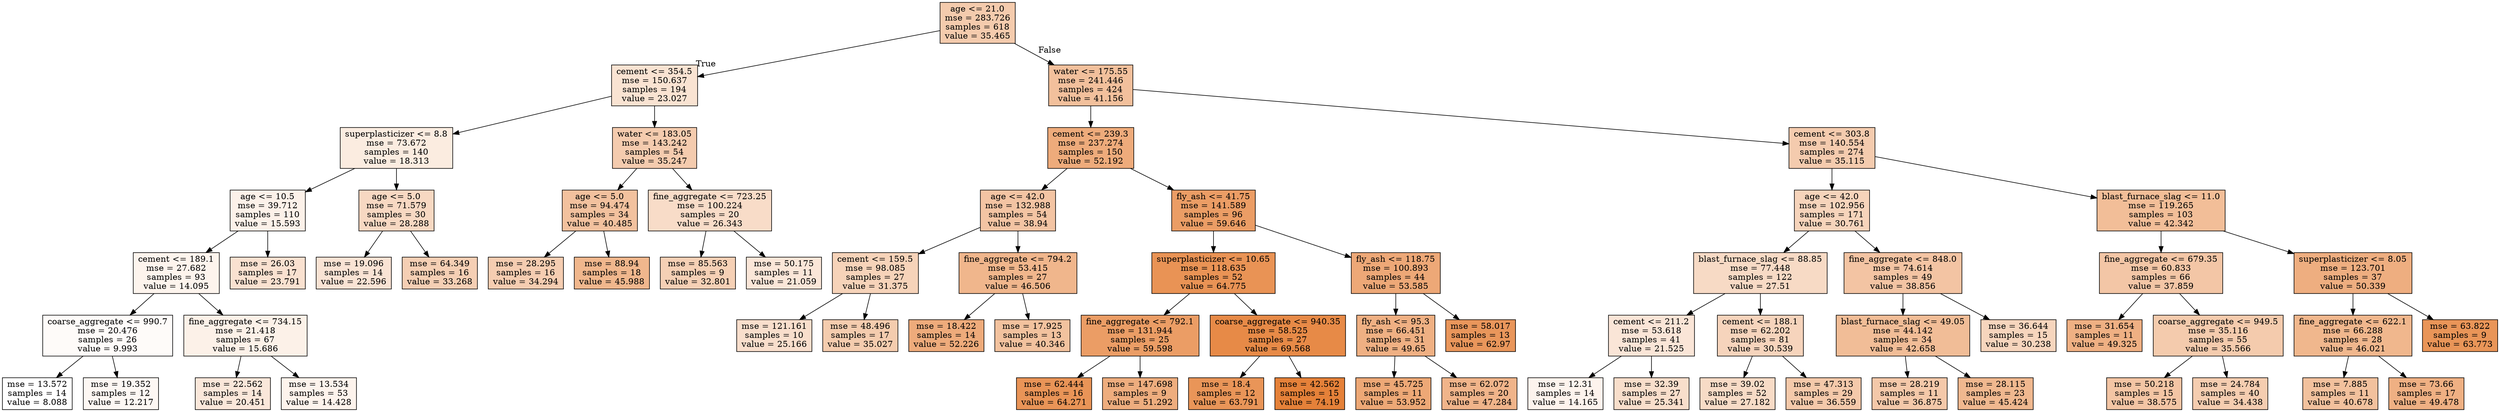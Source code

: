 digraph Tree {
node [shape=box, style="filled", color="black"] ;
0 [label="age <= 21.0\nmse = 283.726\nsamples = 618\nvalue = 35.465", fillcolor="#f4cbad"] ;
1 [label="cement <= 354.5\nmse = 150.637\nsamples = 194\nvalue = 23.027", fillcolor="#f9e3d2"] ;
0 -> 1 [labeldistance=2.5, labelangle=45, headlabel="True"] ;
2 [label="superplasticizer <= 8.8\nmse = 73.672\nsamples = 140\nvalue = 18.313", fillcolor="#fbece0"] ;
1 -> 2 ;
3 [label="age <= 10.5\nmse = 39.712\nsamples = 110\nvalue = 15.593", fillcolor="#fcf1e9"] ;
2 -> 3 ;
4 [label="cement <= 189.1\nmse = 27.682\nsamples = 93\nvalue = 14.095", fillcolor="#fdf4ed"] ;
3 -> 4 ;
5 [label="coarse_aggregate <= 990.7\nmse = 20.476\nsamples = 26\nvalue = 9.993", fillcolor="#fefbf9"] ;
4 -> 5 ;
6 [label="mse = 13.572\nsamples = 14\nvalue = 8.088", fillcolor="#ffffff"] ;
5 -> 6 ;
7 [label="mse = 19.352\nsamples = 12\nvalue = 12.217", fillcolor="#fdf7f3"] ;
5 -> 7 ;
8 [label="fine_aggregate <= 734.15\nmse = 21.418\nsamples = 67\nvalue = 15.686", fillcolor="#fcf1e8"] ;
4 -> 8 ;
9 [label="mse = 22.562\nsamples = 14\nvalue = 20.451", fillcolor="#fae7da"] ;
8 -> 9 ;
10 [label="mse = 13.534\nsamples = 53\nvalue = 14.428", fillcolor="#fdf3ec"] ;
8 -> 10 ;
11 [label="mse = 26.03\nsamples = 17\nvalue = 23.791", fillcolor="#f9e1d0"] ;
3 -> 11 ;
12 [label="age <= 5.0\nmse = 71.579\nsamples = 30\nvalue = 28.288", fillcolor="#f7d8c2"] ;
2 -> 12 ;
13 [label="mse = 19.096\nsamples = 14\nvalue = 22.596", fillcolor="#f9e3d4"] ;
12 -> 13 ;
14 [label="mse = 64.349\nsamples = 16\nvalue = 33.268", fillcolor="#f5cfb4"] ;
12 -> 14 ;
15 [label="water <= 183.05\nmse = 143.242\nsamples = 54\nvalue = 35.247", fillcolor="#f4cbae"] ;
1 -> 15 ;
16 [label="age <= 5.0\nmse = 94.474\nsamples = 34\nvalue = 40.485", fillcolor="#f2c19e"] ;
15 -> 16 ;
17 [label="mse = 28.295\nsamples = 16\nvalue = 34.294", fillcolor="#f5cdb1"] ;
16 -> 17 ;
18 [label="mse = 88.94\nsamples = 18\nvalue = 45.988", fillcolor="#f0b78d"] ;
16 -> 18 ;
19 [label="fine_aggregate <= 723.25\nmse = 100.224\nsamples = 20\nvalue = 26.343", fillcolor="#f8dcc8"] ;
15 -> 19 ;
20 [label="mse = 85.563\nsamples = 9\nvalue = 32.801", fillcolor="#f5d0b5"] ;
19 -> 20 ;
21 [label="mse = 50.175\nsamples = 11\nvalue = 21.059", fillcolor="#fae6d8"] ;
19 -> 21 ;
22 [label="water <= 175.55\nmse = 241.446\nsamples = 424\nvalue = 41.156", fillcolor="#f2c09c"] ;
0 -> 22 [labeldistance=2.5, labelangle=-45, headlabel="False"] ;
23 [label="cement <= 239.3\nmse = 237.274\nsamples = 150\nvalue = 52.192", fillcolor="#eeab7b"] ;
22 -> 23 ;
24 [label="age <= 42.0\nmse = 132.988\nsamples = 54\nvalue = 38.94", fillcolor="#f3c4a3"] ;
23 -> 24 ;
25 [label="cement <= 159.5\nmse = 98.085\nsamples = 27\nvalue = 31.375", fillcolor="#f6d3b9"] ;
24 -> 25 ;
26 [label="mse = 121.161\nsamples = 10\nvalue = 25.166", fillcolor="#f8decc"] ;
25 -> 26 ;
27 [label="mse = 48.496\nsamples = 17\nvalue = 35.027", fillcolor="#f4ccae"] ;
25 -> 27 ;
28 [label="fine_aggregate <= 794.2\nmse = 53.415\nsamples = 27\nvalue = 46.506", fillcolor="#f0b68c"] ;
24 -> 28 ;
29 [label="mse = 18.422\nsamples = 14\nvalue = 52.226", fillcolor="#eeab7b"] ;
28 -> 29 ;
30 [label="mse = 17.925\nsamples = 13\nvalue = 40.346", fillcolor="#f2c29e"] ;
28 -> 30 ;
31 [label="fly_ash <= 41.75\nmse = 141.589\nsamples = 96\nvalue = 59.646", fillcolor="#eb9d65"] ;
23 -> 31 ;
32 [label="superplasticizer <= 10.65\nmse = 118.635\nsamples = 52\nvalue = 64.775", fillcolor="#e99355"] ;
31 -> 32 ;
33 [label="fine_aggregate <= 792.1\nmse = 131.944\nsamples = 25\nvalue = 59.598", fillcolor="#eb9d65"] ;
32 -> 33 ;
34 [label="mse = 62.444\nsamples = 16\nvalue = 64.271", fillcolor="#e99457"] ;
33 -> 34 ;
35 [label="mse = 147.698\nsamples = 9\nvalue = 51.292", fillcolor="#eead7e"] ;
33 -> 35 ;
36 [label="coarse_aggregate <= 940.35\nmse = 58.525\nsamples = 27\nvalue = 69.568", fillcolor="#e78a47"] ;
32 -> 36 ;
37 [label="mse = 18.4\nsamples = 12\nvalue = 63.791", fillcolor="#e99558"] ;
36 -> 37 ;
38 [label="mse = 42.562\nsamples = 15\nvalue = 74.19", fillcolor="#e58139"] ;
36 -> 38 ;
39 [label="fly_ash <= 118.75\nmse = 100.893\nsamples = 44\nvalue = 53.585", fillcolor="#eda877"] ;
31 -> 39 ;
40 [label="fly_ash <= 95.3\nmse = 66.451\nsamples = 31\nvalue = 49.65", fillcolor="#efb083"] ;
39 -> 40 ;
41 [label="mse = 45.725\nsamples = 11\nvalue = 53.952", fillcolor="#eda876"] ;
40 -> 41 ;
42 [label="mse = 62.072\nsamples = 20\nvalue = 47.284", fillcolor="#f0b48a"] ;
40 -> 42 ;
43 [label="mse = 58.017\nsamples = 13\nvalue = 62.97", fillcolor="#e9965b"] ;
39 -> 43 ;
44 [label="cement <= 303.8\nmse = 140.554\nsamples = 274\nvalue = 35.115", fillcolor="#f4cbae"] ;
22 -> 44 ;
45 [label="age <= 42.0\nmse = 102.956\nsamples = 171\nvalue = 30.761", fillcolor="#f6d4bb"] ;
44 -> 45 ;
46 [label="blast_furnace_slag <= 88.85\nmse = 77.448\nsamples = 122\nvalue = 27.51", fillcolor="#f7dac5"] ;
45 -> 46 ;
47 [label="cement <= 211.2\nmse = 53.618\nsamples = 41\nvalue = 21.525", fillcolor="#fae5d7"] ;
46 -> 47 ;
48 [label="mse = 12.31\nsamples = 14\nvalue = 14.165", fillcolor="#fdf3ed"] ;
47 -> 48 ;
49 [label="mse = 32.39\nsamples = 27\nvalue = 25.341", fillcolor="#f8decb"] ;
47 -> 49 ;
50 [label="cement <= 188.1\nmse = 62.202\nsamples = 81\nvalue = 30.539", fillcolor="#f6d4bc"] ;
46 -> 50 ;
51 [label="mse = 39.02\nsamples = 52\nvalue = 27.182", fillcolor="#f7dbc6"] ;
50 -> 51 ;
52 [label="mse = 47.313\nsamples = 29\nvalue = 36.559", fillcolor="#f4c9aa"] ;
50 -> 52 ;
53 [label="fine_aggregate <= 848.0\nmse = 74.614\nsamples = 49\nvalue = 38.856", fillcolor="#f3c4a3"] ;
45 -> 53 ;
54 [label="blast_furnace_slag <= 49.05\nmse = 44.142\nsamples = 34\nvalue = 42.658", fillcolor="#f1bd97"] ;
53 -> 54 ;
55 [label="mse = 28.219\nsamples = 11\nvalue = 36.875", fillcolor="#f4c8a9"] ;
54 -> 55 ;
56 [label="mse = 28.115\nsamples = 23\nvalue = 45.424", fillcolor="#f0b88f"] ;
54 -> 56 ;
57 [label="mse = 36.644\nsamples = 15\nvalue = 30.238", fillcolor="#f6d5bd"] ;
53 -> 57 ;
58 [label="blast_furnace_slag <= 11.0\nmse = 119.265\nsamples = 103\nvalue = 42.342", fillcolor="#f2be98"] ;
44 -> 58 ;
59 [label="fine_aggregate <= 679.35\nmse = 60.833\nsamples = 66\nvalue = 37.859", fillcolor="#f3c6a6"] ;
58 -> 59 ;
60 [label="mse = 31.654\nsamples = 11\nvalue = 49.325", fillcolor="#efb083"] ;
59 -> 60 ;
61 [label="coarse_aggregate <= 949.5\nmse = 35.116\nsamples = 55\nvalue = 35.566", fillcolor="#f4cbad"] ;
59 -> 61 ;
62 [label="mse = 50.218\nsamples = 15\nvalue = 38.575", fillcolor="#f3c5a4"] ;
61 -> 62 ;
63 [label="mse = 24.784\nsamples = 40\nvalue = 34.438", fillcolor="#f5cdb0"] ;
61 -> 63 ;
64 [label="superplasticizer <= 8.05\nmse = 123.701\nsamples = 37\nvalue = 50.339", fillcolor="#eeae80"] ;
58 -> 64 ;
65 [label="fine_aggregate <= 622.1\nmse = 66.288\nsamples = 28\nvalue = 46.021", fillcolor="#f0b78d"] ;
64 -> 65 ;
66 [label="mse = 7.885\nsamples = 11\nvalue = 40.678", fillcolor="#f2c19d"] ;
65 -> 66 ;
67 [label="mse = 73.66\nsamples = 17\nvalue = 49.478", fillcolor="#efb083"] ;
65 -> 67 ;
68 [label="mse = 63.822\nsamples = 9\nvalue = 63.773", fillcolor="#e99558"] ;
64 -> 68 ;
}